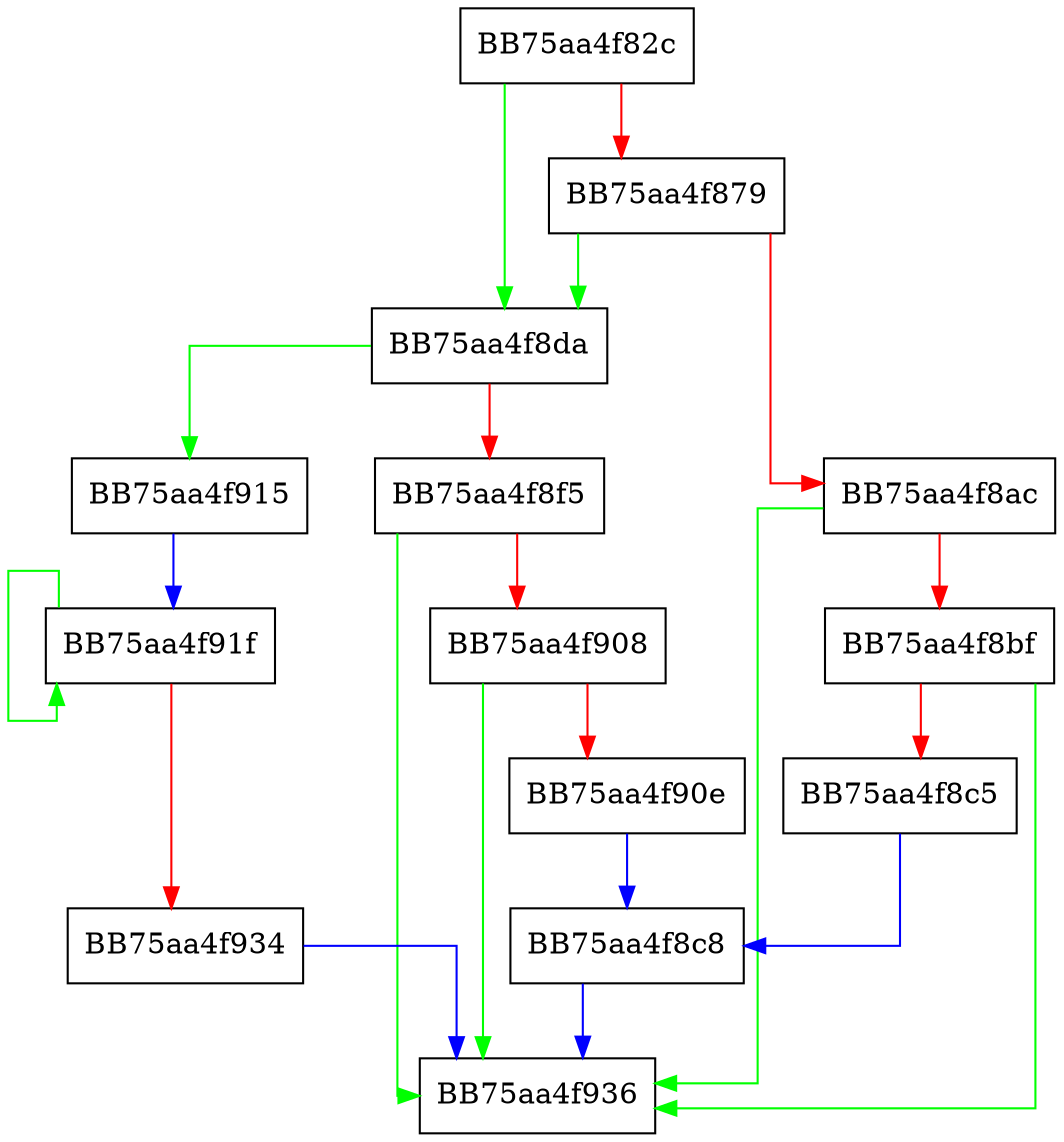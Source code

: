 digraph ControlInfoSecondPassDecrypt {
  node [shape="box"];
  graph [splines=ortho];
  BB75aa4f82c -> BB75aa4f8da [color="green"];
  BB75aa4f82c -> BB75aa4f879 [color="red"];
  BB75aa4f879 -> BB75aa4f8da [color="green"];
  BB75aa4f879 -> BB75aa4f8ac [color="red"];
  BB75aa4f8ac -> BB75aa4f936 [color="green"];
  BB75aa4f8ac -> BB75aa4f8bf [color="red"];
  BB75aa4f8bf -> BB75aa4f936 [color="green"];
  BB75aa4f8bf -> BB75aa4f8c5 [color="red"];
  BB75aa4f8c5 -> BB75aa4f8c8 [color="blue"];
  BB75aa4f8c8 -> BB75aa4f936 [color="blue"];
  BB75aa4f8da -> BB75aa4f915 [color="green"];
  BB75aa4f8da -> BB75aa4f8f5 [color="red"];
  BB75aa4f8f5 -> BB75aa4f936 [color="green"];
  BB75aa4f8f5 -> BB75aa4f908 [color="red"];
  BB75aa4f908 -> BB75aa4f936 [color="green"];
  BB75aa4f908 -> BB75aa4f90e [color="red"];
  BB75aa4f90e -> BB75aa4f8c8 [color="blue"];
  BB75aa4f915 -> BB75aa4f91f [color="blue"];
  BB75aa4f91f -> BB75aa4f91f [color="green"];
  BB75aa4f91f -> BB75aa4f934 [color="red"];
  BB75aa4f934 -> BB75aa4f936 [color="blue"];
}